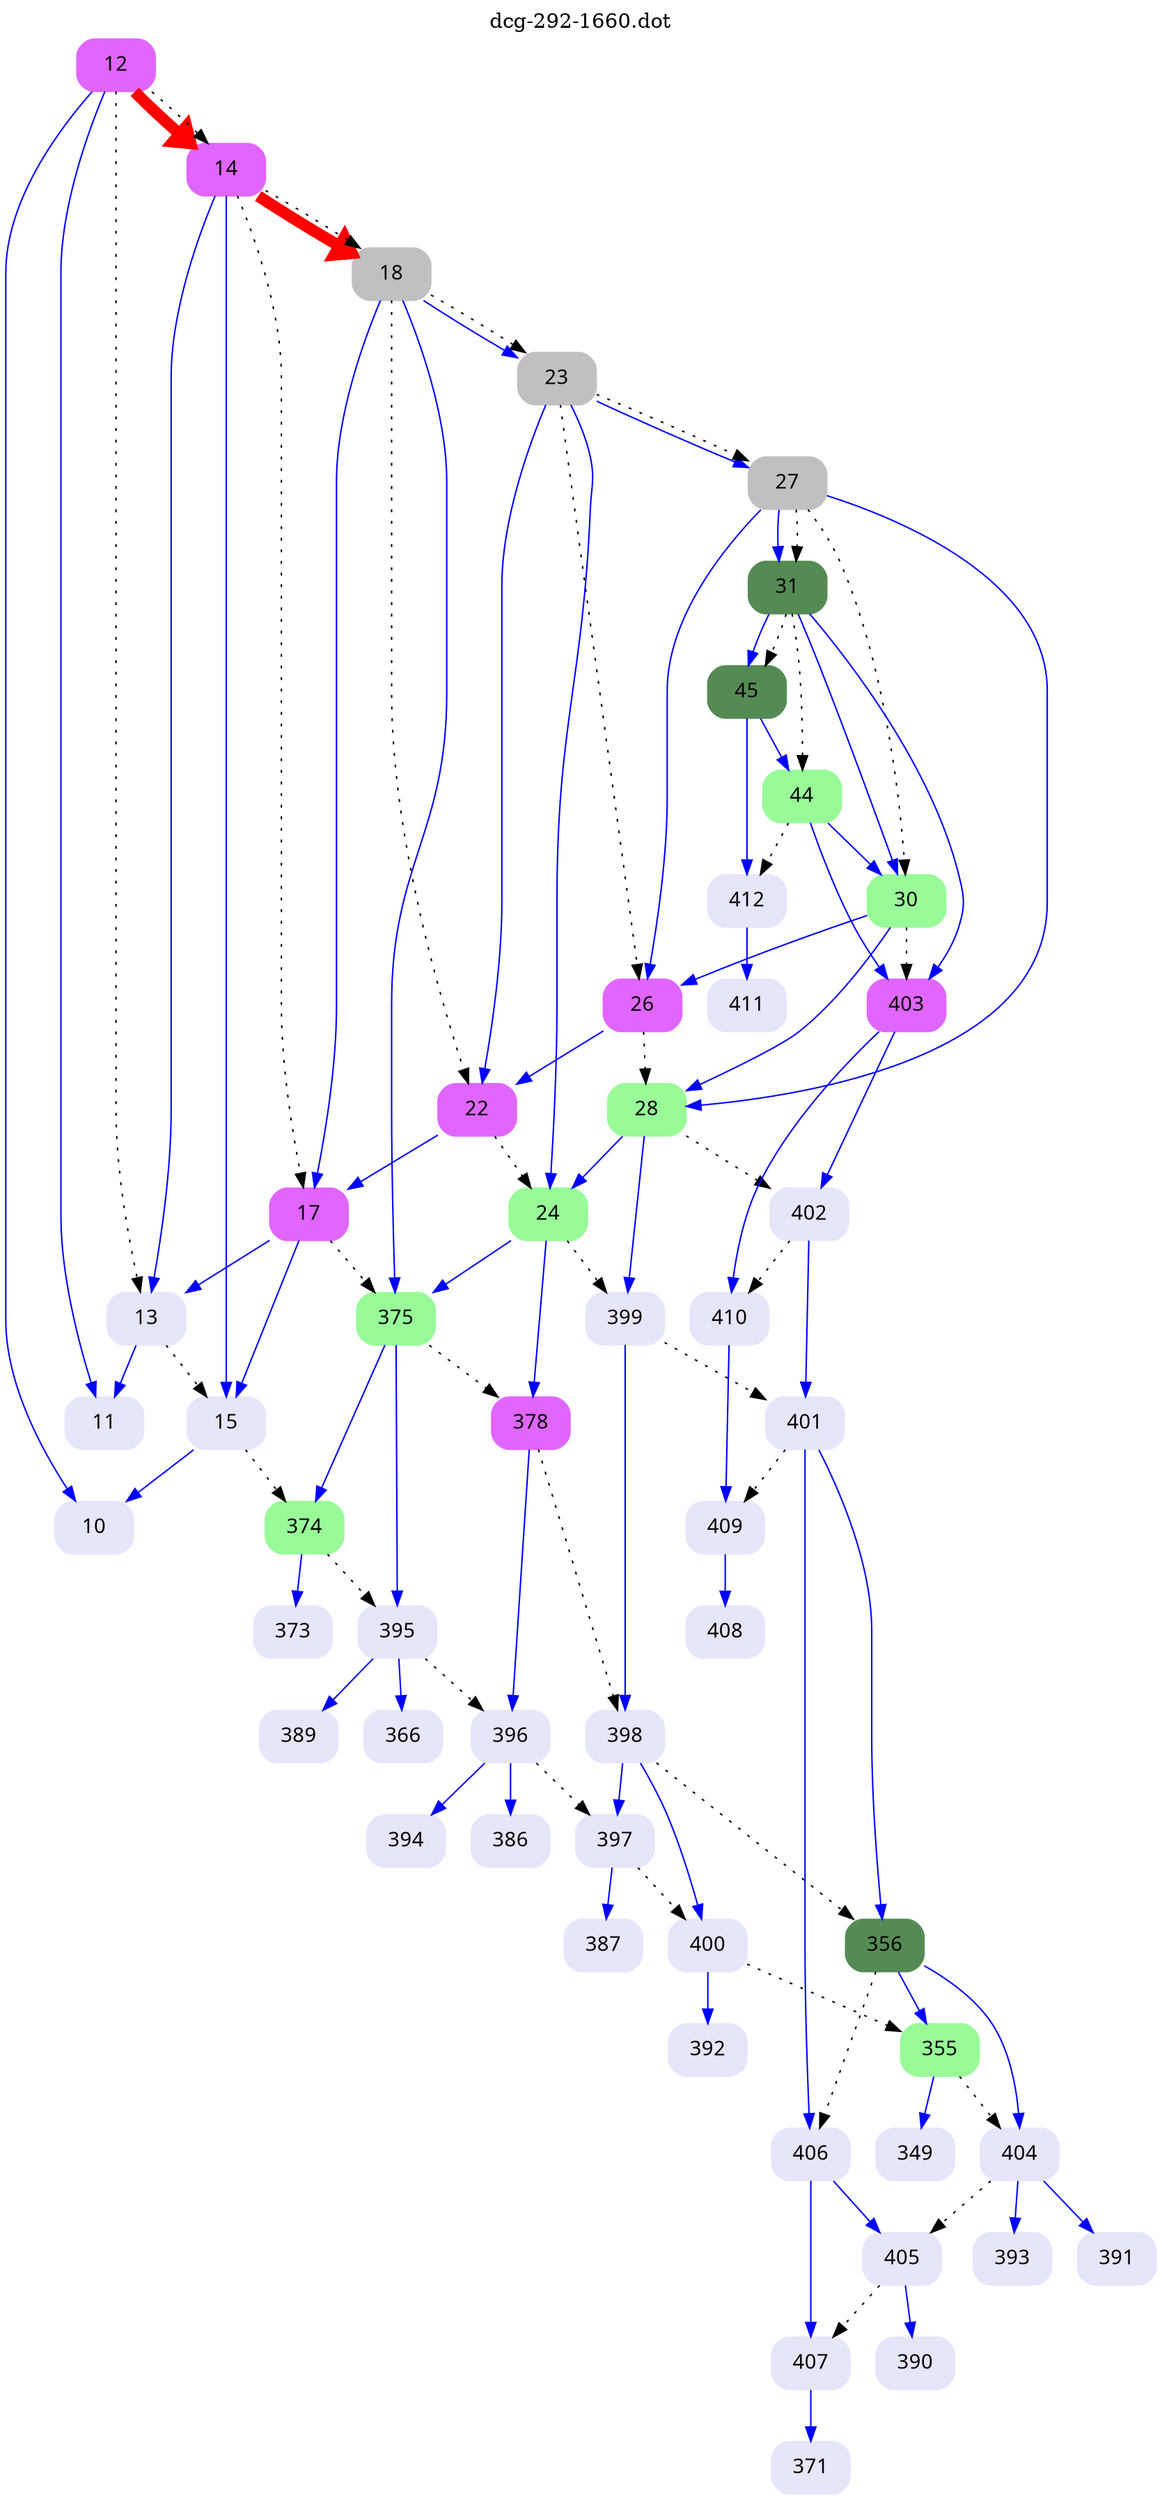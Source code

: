 digraph dcg_292 {
  labelloc="t";
  label="dcg-292-1660.dot";
  node [fontname="sans-serif"];
  node [shape=box style="rounded,filled"];
  n12 [label="12" color=mediumorchid1];
  n12 -> n11 [color=blue penwidth=1];
  n12 -> n10 [color=blue penwidth=1];
  n12 -> n14 [color=red penwidth=8];
  n12 -> n13 [style=dotted,label=""];
  n12 -> n14 [style=dotted,label=""];
  n14 [label="14" color=mediumorchid1];
  n14 -> n13 [color=blue penwidth=1];
  n14 -> n15 [color=blue penwidth=1];
  n14 -> n18 [color=red penwidth=8];
  n14 -> n17 [style=dotted,label=""];
  n14 -> n18 [style=dotted,label=""];
  n18 [label="18" color=grey];
  n18 -> n17 [color=blue penwidth=1];
  n18 -> n375 [color=blue penwidth=1];
  n18 -> n23 [color=blue penwidth=1];
  n18 -> n22 [style=dotted,label=""];
  n18 -> n23 [style=dotted,label=""];
  n23 [label="23" color=grey];
  n23 -> n22 [color=blue penwidth=1];
  n23 -> n24 [color=blue penwidth=1];
  n23 -> n27 [color=blue penwidth=1];
  n23 -> n26 [style=dotted,label=""];
  n23 -> n27 [style=dotted,label=""];
  n27 [label="27" color=grey];
  n27 -> n26 [color=blue penwidth=1];
  n27 -> n28 [color=blue penwidth=1];
  n27 -> n31 [color=blue penwidth=1];
  n27 -> n30 [style=dotted,label=""];
  n27 -> n31 [style=dotted,label=""];
  n31 [label="31" color=palegreen4];
  n31 -> n30 [color=blue penwidth=1];
  n31 -> n403 [color=blue penwidth=1];
  n31 -> n45 [color=blue penwidth=1];
  n31 -> n44 [style=dotted,label=""];
  n31 -> n45 [style=dotted,label=""];
  n45 [label="45" color=palegreen4];
  n45 -> n44 [color=blue penwidth=1];
  n45 -> n412 [color=blue penwidth=1];
  n412 [label="412" color=lavender];
  n412 -> n411 [color=blue penwidth=1];
  n411 [label="411" color=lavender];
  n44 [label="44" color=palegreen];
  n44 -> n30 [color=blue penwidth=1];
  n44 -> n403 [color=blue penwidth=1];
  n44 -> n412 [style=dotted,label=""];
  n403 [label="403" color=mediumorchid1];
  n403 -> n402 [color=blue penwidth=1];
  n403 -> n410 [color=blue penwidth=1];
  n410 [label="410" color=lavender];
  n410 -> n409 [color=blue penwidth=1];
  n409 [label="409" color=lavender];
  n409 -> n408 [color=blue penwidth=1];
  n408 [label="408" color=lavender];
  n402 [label="402" color=lavender];
  n402 -> n401 [color=blue penwidth=1];
  n402 -> n410 [style=dotted,label=""];
  n401 [label="401" color=lavender];
  n401 -> n356 [color=blue penwidth=1];
  n401 -> n406 [color=blue penwidth=1];
  n401 -> n409 [style=dotted,label=""];
  n406 [label="406" color=lavender];
  n406 -> n405 [color=blue penwidth=1];
  n406 -> n407 [color=blue penwidth=1];
  n407 [label="407" color=lavender];
  n407 -> n371 [color=blue penwidth=1];
  n371 [label="371" color=lavender];
  n405 [label="405" color=lavender];
  n405 -> n390 [color=blue penwidth=1];
  n405 -> n407 [style=dotted,label=""];
  n390 [label="390" color=lavender];
  n356 [label="356" color=palegreen4];
  n356 -> n355 [color=blue penwidth=1];
  n356 -> n404 [color=blue penwidth=1];
  n356 -> n406 [style=dotted,label=""];
  n404 [label="404" color=lavender];
  n404 -> n393 [color=blue penwidth=1];
  n404 -> n391 [color=blue penwidth=1];
  n404 -> n405 [style=dotted,label=""];
  n391 [label="391" color=lavender];
  n393 [label="393" color=lavender];
  n355 [label="355" color=palegreen];
  n355 -> n349 [color=blue penwidth=1];
  n355 -> n404 [style=dotted,label=""];
  n349 [label="349" color=lavender];
  n30 [label="30" color=palegreen];
  n30 -> n26 [color=blue penwidth=1];
  n30 -> n28 [color=blue penwidth=1];
  n30 -> n403 [style=dotted,label=""];
  n28 [label="28" color=palegreen];
  n28 -> n24 [color=blue penwidth=1];
  n28 -> n399 [color=blue penwidth=1];
  n28 -> n402 [style=dotted,label=""];
  n399 [label="399" color=lavender];
  n399 -> n398 [color=blue penwidth=1];
  n399 -> n401 [style=dotted,label=""];
  n398 [label="398" color=lavender];
  n398 -> n397 [color=blue penwidth=1];
  n398 -> n400 [color=blue penwidth=1];
  n398 -> n356 [style=dotted,label=""];
  n400 [label="400" color=lavender];
  n400 -> n392 [color=blue penwidth=1];
  n400 -> n355 [style=dotted,label=""];
  n392 [label="392" color=lavender];
  n397 [label="397" color=lavender];
  n397 -> n387 [color=blue penwidth=1];
  n397 -> n400 [style=dotted,label=""];
  n387 [label="387" color=lavender];
  n24 [label="24" color=palegreen];
  n24 -> n375 [color=blue penwidth=1];
  n24 -> n378 [color=blue penwidth=1];
  n24 -> n399 [style=dotted,label=""];
  n378 [label="378" color=mediumorchid1];
  n378 -> n396 [color=blue penwidth=1];
  n378 -> n398 [style=dotted,label=""];
  n396 [label="396" color=lavender];
  n396 -> n394 [color=blue penwidth=1];
  n396 -> n386 [color=blue penwidth=1];
  n396 -> n397 [style=dotted,label=""];
  n386 [label="386" color=lavender];
  n394 [label="394" color=lavender];
  n375 [label="375" color=palegreen];
  n375 -> n374 [color=blue penwidth=1];
  n375 -> n395 [color=blue penwidth=1];
  n375 -> n378 [style=dotted,label=""];
  n395 [label="395" color=lavender];
  n395 -> n389 [color=blue penwidth=1];
  n395 -> n366 [color=blue penwidth=1];
  n395 -> n396 [style=dotted,label=""];
  n366 [label="366" color=lavender];
  n389 [label="389" color=lavender];
  n374 [label="374" color=palegreen];
  n374 -> n373 [color=blue penwidth=1];
  n374 -> n395 [style=dotted,label=""];
  n373 [label="373" color=lavender];
  n26 [label="26" color=mediumorchid1];
  n26 -> n22 [color=blue penwidth=1];
  n26 -> n28 [style=dotted,label=""];
  n22 [label="22" color=mediumorchid1];
  n22 -> n17 [color=blue penwidth=1];
  n22 -> n24 [style=dotted,label=""];
  n17 [label="17" color=mediumorchid1];
  n17 -> n13 [color=blue penwidth=1];
  n17 -> n15 [color=blue penwidth=1];
  n17 -> n375 [style=dotted,label=""];
  n15 [label="15" color=lavender];
  n15 -> n10 [color=blue penwidth=1];
  n15 -> n374 [style=dotted,label=""];
  n10 [label="10" color=lavender];
  n13 [label="13" color=lavender];
  n13 -> n11 [color=blue penwidth=1];
  n13 -> n15 [style=dotted,label=""];
  n11 [label="11" color=lavender];
}
